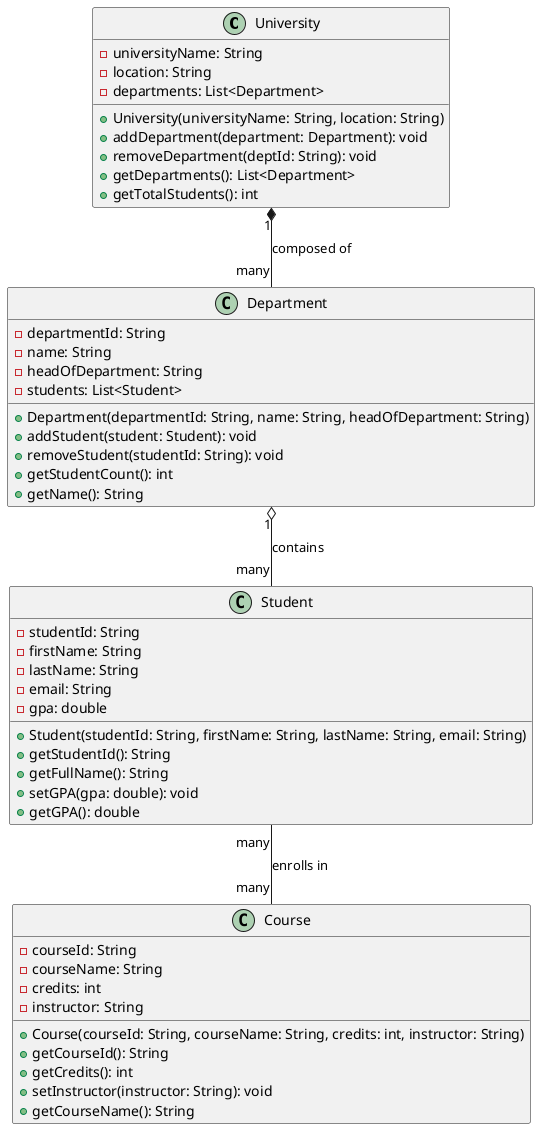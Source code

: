 @startuml University System

class University {
  - universityName: String
  - location: String
  - departments: List<Department>
  + University(universityName: String, location: String)
  + addDepartment(department: Department): void
  + removeDepartment(deptId: String): void
  + getDepartments(): List<Department>
  + getTotalStudents(): int
}

class Department {
  - departmentId: String
  - name: String
  - headOfDepartment: String
  - students: List<Student>
  + Department(departmentId: String, name: String, headOfDepartment: String)
  + addStudent(student: Student): void
  + removeStudent(studentId: String): void
  + getStudentCount(): int
  + getName(): String
}

class Student {
  - studentId: String
  - firstName: String
  - lastName: String
  - email: String
  - gpa: double
  + Student(studentId: String, firstName: String, lastName: String, email: String)
  + getStudentId(): String
  + getFullName(): String
  + setGPA(gpa: double): void
  + getGPA(): double
}

class Course {
  - courseId: String
  - courseName: String
  - credits: int
  - instructor: String
  + Course(courseId: String, courseName: String, credits: int, instructor: String)
  + getCourseId(): String
  + getCredits(): int
  + setInstructor(instructor: String): void
  + getCourseName(): String
}

University "1" *-- "many" Department : composed of
Department "1" o-- "many" Student : contains
Student "many" -- "many" Course : enrolls in

@enduml
